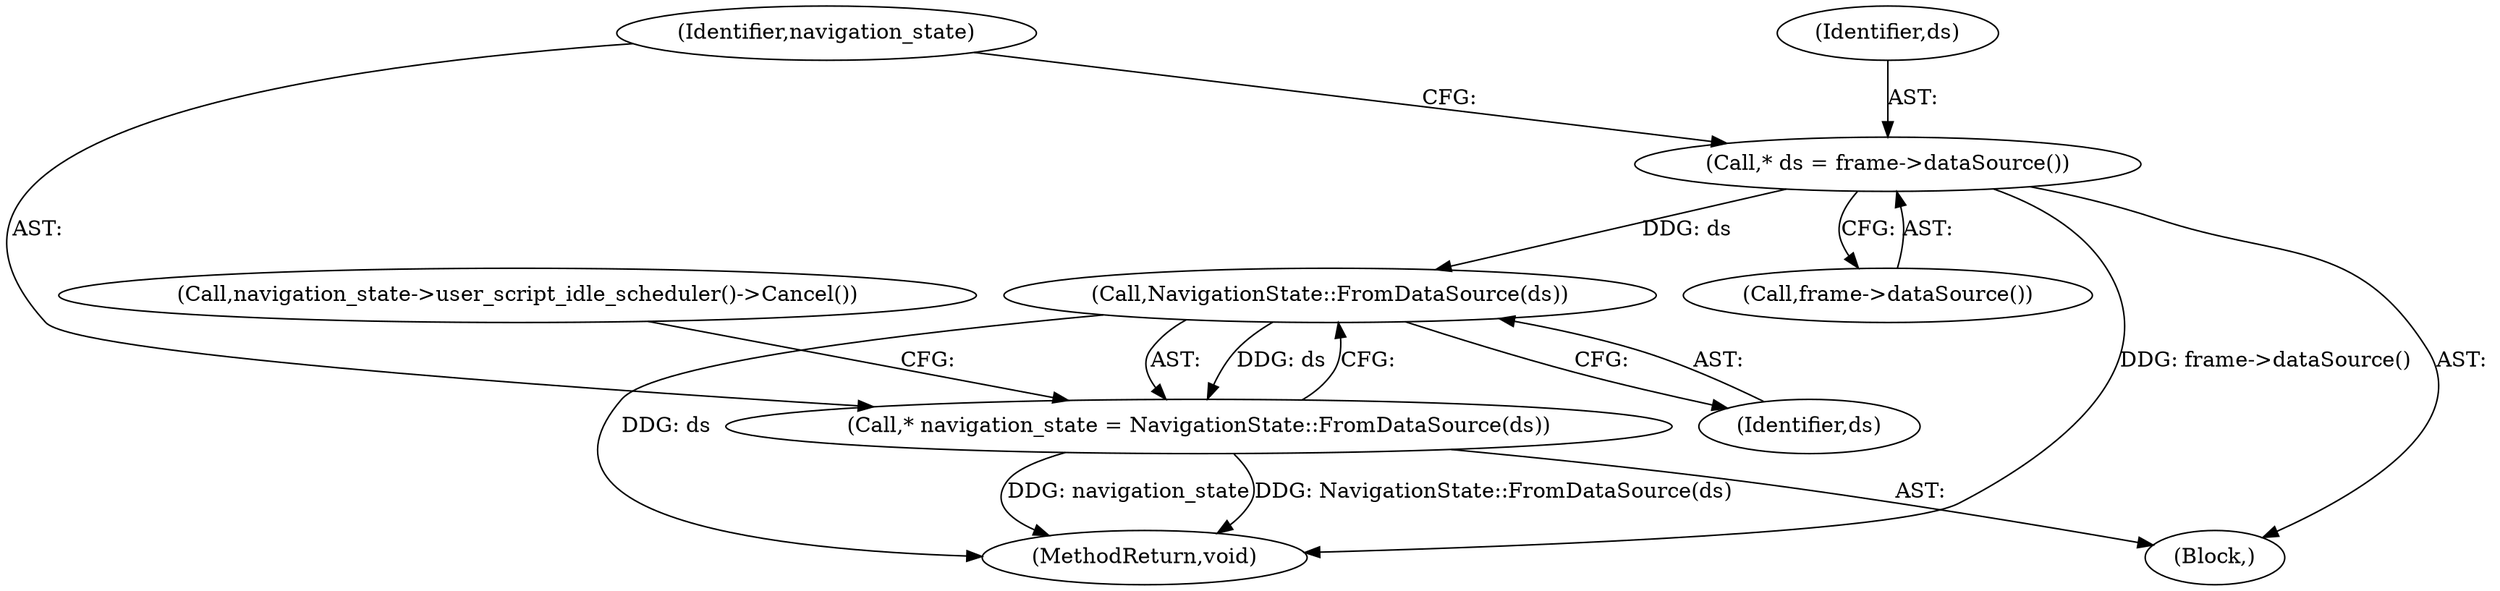 digraph "0_Chrome_5041f984669fe3a989a84c348eb838c8f7233f6b@pointer" {
"1000126" [label="(Call,NavigationState::FromDataSource(ds))"];
"1000120" [label="(Call,* ds = frame->dataSource())"];
"1000124" [label="(Call,* navigation_state = NavigationState::FromDataSource(ds))"];
"1000126" [label="(Call,NavigationState::FromDataSource(ds))"];
"1000127" [label="(Identifier,ds)"];
"1000131" [label="(MethodReturn,void)"];
"1000120" [label="(Call,* ds = frame->dataSource())"];
"1000125" [label="(Identifier,navigation_state)"];
"1000124" [label="(Call,* navigation_state = NavigationState::FromDataSource(ds))"];
"1000121" [label="(Identifier,ds)"];
"1000128" [label="(Call,navigation_state->user_script_idle_scheduler()->Cancel())"];
"1000103" [label="(Block,)"];
"1000122" [label="(Call,frame->dataSource())"];
"1000126" -> "1000124"  [label="AST: "];
"1000126" -> "1000127"  [label="CFG: "];
"1000127" -> "1000126"  [label="AST: "];
"1000124" -> "1000126"  [label="CFG: "];
"1000126" -> "1000131"  [label="DDG: ds"];
"1000126" -> "1000124"  [label="DDG: ds"];
"1000120" -> "1000126"  [label="DDG: ds"];
"1000120" -> "1000103"  [label="AST: "];
"1000120" -> "1000122"  [label="CFG: "];
"1000121" -> "1000120"  [label="AST: "];
"1000122" -> "1000120"  [label="AST: "];
"1000125" -> "1000120"  [label="CFG: "];
"1000120" -> "1000131"  [label="DDG: frame->dataSource()"];
"1000124" -> "1000103"  [label="AST: "];
"1000125" -> "1000124"  [label="AST: "];
"1000128" -> "1000124"  [label="CFG: "];
"1000124" -> "1000131"  [label="DDG: navigation_state"];
"1000124" -> "1000131"  [label="DDG: NavigationState::FromDataSource(ds)"];
}
